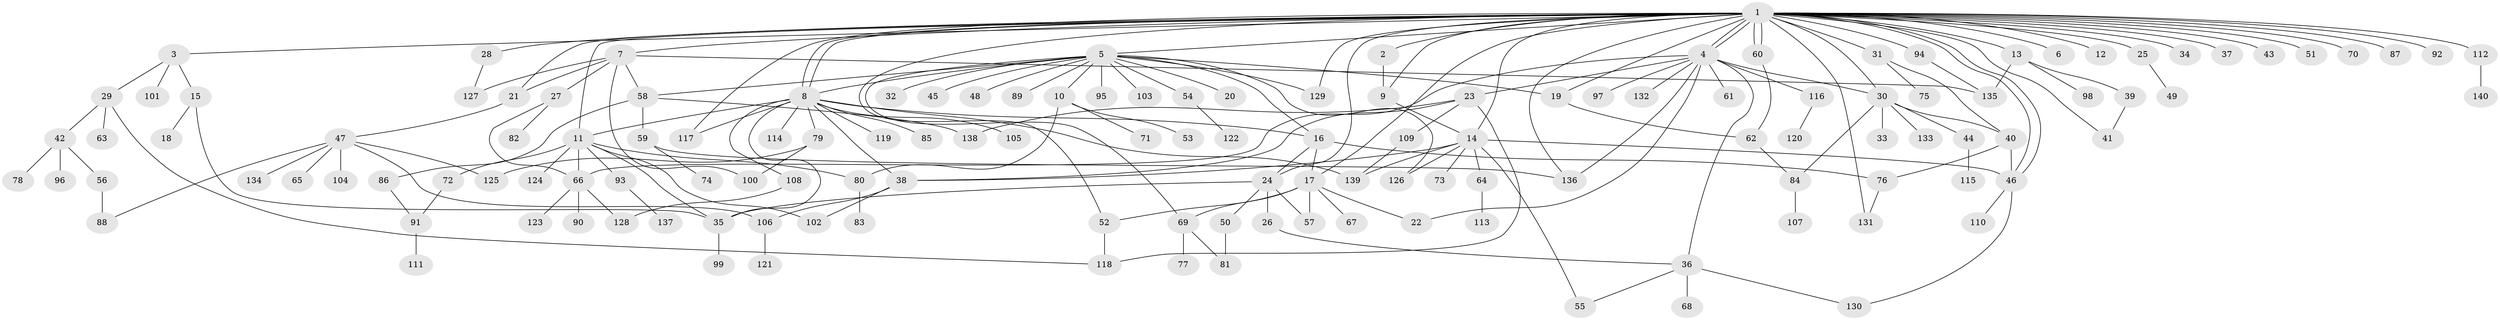 // coarse degree distribution, {5: 0.058823529411764705, 16: 0.011764705882352941, 3: 0.16470588235294117, 1: 0.36470588235294116, 33: 0.011764705882352941, 2: 0.2235294117647059, 7: 0.011764705882352941, 6: 0.047058823529411764, 10: 0.011764705882352941, 8: 0.023529411764705882, 4: 0.058823529411764705, 12: 0.011764705882352941}
// Generated by graph-tools (version 1.1) at 2025/36/03/04/25 23:36:46]
// undirected, 140 vertices, 198 edges
graph export_dot {
  node [color=gray90,style=filled];
  1;
  2;
  3;
  4;
  5;
  6;
  7;
  8;
  9;
  10;
  11;
  12;
  13;
  14;
  15;
  16;
  17;
  18;
  19;
  20;
  21;
  22;
  23;
  24;
  25;
  26;
  27;
  28;
  29;
  30;
  31;
  32;
  33;
  34;
  35;
  36;
  37;
  38;
  39;
  40;
  41;
  42;
  43;
  44;
  45;
  46;
  47;
  48;
  49;
  50;
  51;
  52;
  53;
  54;
  55;
  56;
  57;
  58;
  59;
  60;
  61;
  62;
  63;
  64;
  65;
  66;
  67;
  68;
  69;
  70;
  71;
  72;
  73;
  74;
  75;
  76;
  77;
  78;
  79;
  80;
  81;
  82;
  83;
  84;
  85;
  86;
  87;
  88;
  89;
  90;
  91;
  92;
  93;
  94;
  95;
  96;
  97;
  98;
  99;
  100;
  101;
  102;
  103;
  104;
  105;
  106;
  107;
  108;
  109;
  110;
  111;
  112;
  113;
  114;
  115;
  116;
  117;
  118;
  119;
  120;
  121;
  122;
  123;
  124;
  125;
  126;
  127;
  128;
  129;
  130;
  131;
  132;
  133;
  134;
  135;
  136;
  137;
  138;
  139;
  140;
  1 -- 2;
  1 -- 3;
  1 -- 4;
  1 -- 4;
  1 -- 5;
  1 -- 6;
  1 -- 7;
  1 -- 8;
  1 -- 8;
  1 -- 9;
  1 -- 11;
  1 -- 12;
  1 -- 13;
  1 -- 14;
  1 -- 17;
  1 -- 19;
  1 -- 21;
  1 -- 24;
  1 -- 25;
  1 -- 28;
  1 -- 30;
  1 -- 31;
  1 -- 34;
  1 -- 37;
  1 -- 41;
  1 -- 43;
  1 -- 46;
  1 -- 46;
  1 -- 51;
  1 -- 52;
  1 -- 60;
  1 -- 60;
  1 -- 70;
  1 -- 87;
  1 -- 92;
  1 -- 94;
  1 -- 112;
  1 -- 117;
  1 -- 129;
  1 -- 131;
  1 -- 136;
  2 -- 9;
  3 -- 15;
  3 -- 29;
  3 -- 101;
  4 -- 22;
  4 -- 23;
  4 -- 30;
  4 -- 36;
  4 -- 61;
  4 -- 66;
  4 -- 97;
  4 -- 116;
  4 -- 132;
  4 -- 136;
  5 -- 8;
  5 -- 10;
  5 -- 16;
  5 -- 19;
  5 -- 20;
  5 -- 32;
  5 -- 45;
  5 -- 48;
  5 -- 54;
  5 -- 58;
  5 -- 69;
  5 -- 89;
  5 -- 95;
  5 -- 103;
  5 -- 126;
  5 -- 129;
  7 -- 21;
  7 -- 27;
  7 -- 58;
  7 -- 100;
  7 -- 127;
  7 -- 135;
  8 -- 11;
  8 -- 16;
  8 -- 35;
  8 -- 38;
  8 -- 79;
  8 -- 85;
  8 -- 105;
  8 -- 108;
  8 -- 114;
  8 -- 117;
  8 -- 119;
  8 -- 139;
  9 -- 14;
  10 -- 53;
  10 -- 71;
  10 -- 80;
  11 -- 35;
  11 -- 66;
  11 -- 72;
  11 -- 80;
  11 -- 93;
  11 -- 102;
  11 -- 124;
  13 -- 39;
  13 -- 98;
  13 -- 135;
  14 -- 38;
  14 -- 46;
  14 -- 55;
  14 -- 64;
  14 -- 73;
  14 -- 126;
  14 -- 139;
  15 -- 18;
  15 -- 35;
  16 -- 17;
  16 -- 24;
  16 -- 76;
  17 -- 22;
  17 -- 52;
  17 -- 57;
  17 -- 67;
  17 -- 69;
  19 -- 62;
  21 -- 47;
  23 -- 38;
  23 -- 109;
  23 -- 118;
  23 -- 138;
  24 -- 26;
  24 -- 35;
  24 -- 50;
  24 -- 57;
  25 -- 49;
  26 -- 36;
  27 -- 66;
  27 -- 82;
  28 -- 127;
  29 -- 42;
  29 -- 63;
  29 -- 118;
  30 -- 33;
  30 -- 40;
  30 -- 44;
  30 -- 84;
  30 -- 133;
  31 -- 40;
  31 -- 75;
  35 -- 99;
  36 -- 55;
  36 -- 68;
  36 -- 130;
  38 -- 102;
  38 -- 106;
  39 -- 41;
  40 -- 46;
  40 -- 76;
  42 -- 56;
  42 -- 78;
  42 -- 96;
  44 -- 115;
  46 -- 110;
  46 -- 130;
  47 -- 65;
  47 -- 88;
  47 -- 104;
  47 -- 106;
  47 -- 125;
  47 -- 134;
  50 -- 81;
  52 -- 118;
  54 -- 122;
  56 -- 88;
  58 -- 59;
  58 -- 86;
  58 -- 138;
  59 -- 74;
  59 -- 136;
  60 -- 62;
  62 -- 84;
  64 -- 113;
  66 -- 90;
  66 -- 123;
  66 -- 128;
  69 -- 77;
  69 -- 81;
  72 -- 91;
  76 -- 131;
  79 -- 100;
  79 -- 125;
  80 -- 83;
  84 -- 107;
  86 -- 91;
  91 -- 111;
  93 -- 137;
  94 -- 135;
  106 -- 121;
  108 -- 128;
  109 -- 139;
  112 -- 140;
  116 -- 120;
}
